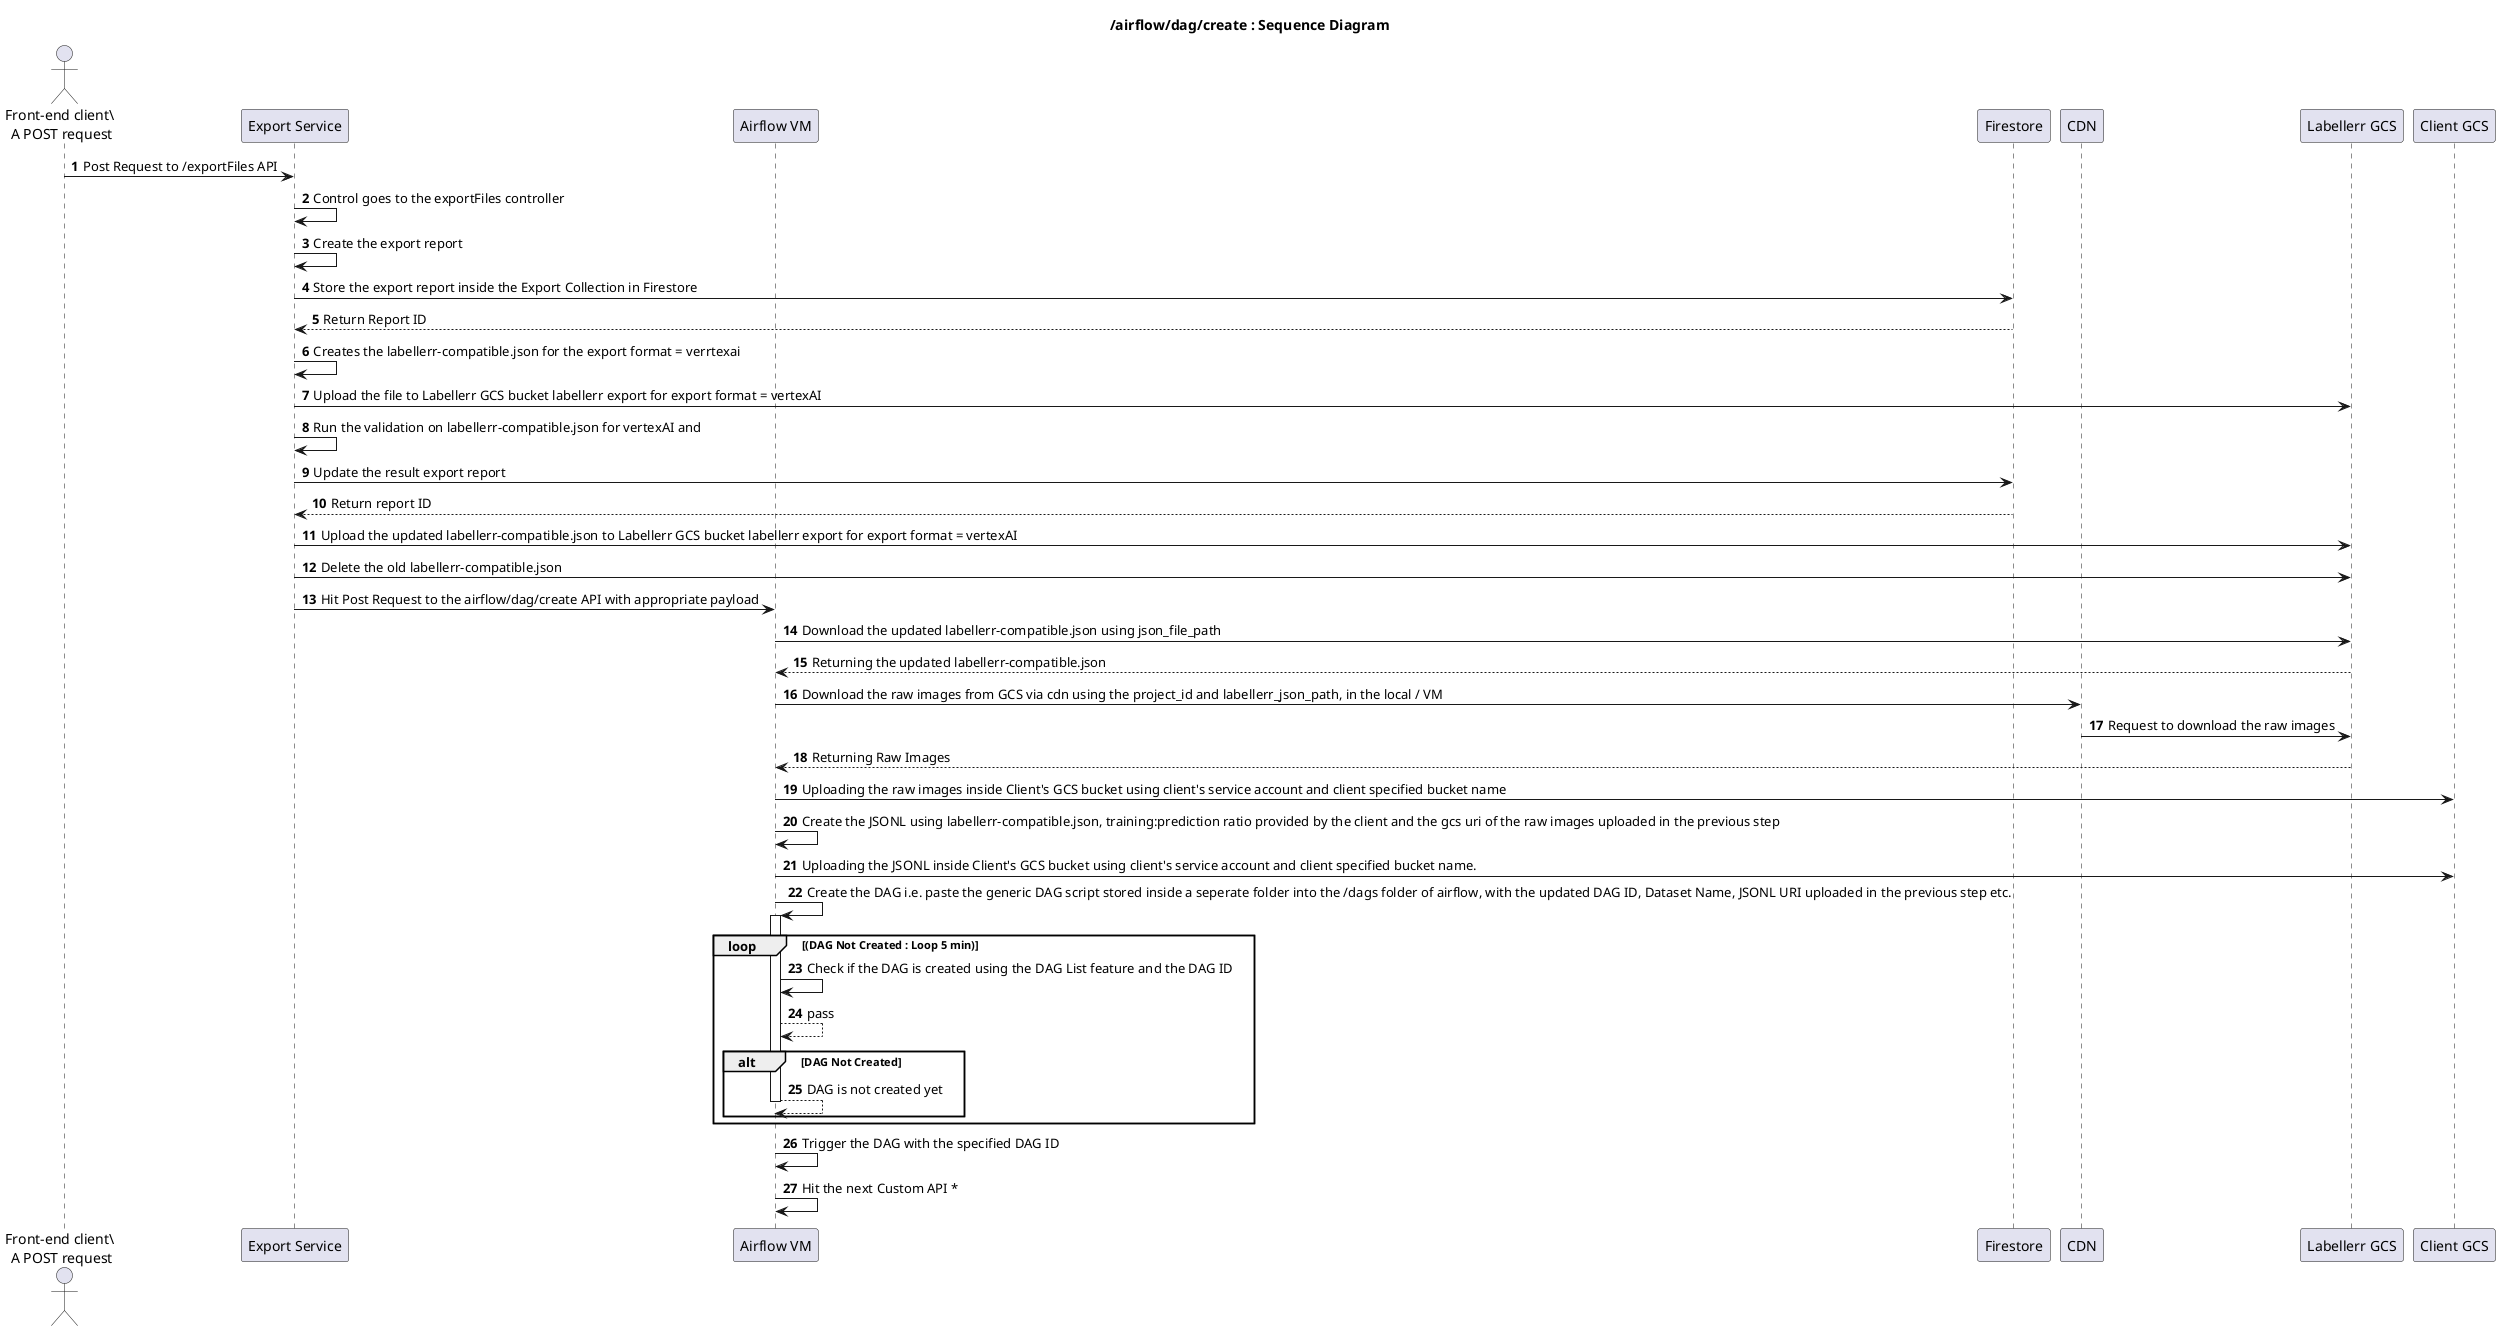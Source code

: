 @startuml
title /airflow/dag/create : Sequence Diagram
autonumber
actor "Front-end client\ \nA POST request" as req

participant "Export Service" as exp
participant "Airflow VM" as air
participant "Firestore" as fir
participant "CDN" as cdn
participant "Labellerr GCS" as gcs
participant "Client GCS" as gcsClient

req -> exp: Post Request to /exportFiles API
exp -> exp: Control goes to the exportFiles controller
exp -> exp: Create the export report
exp -> fir: Store the export report inside the Export Collection in Firestore
fir --> exp: Return Report ID
exp -> exp: Creates the labellerr-compatible.json for the export format = verrtexai
exp -> gcs: Upload the file to Labellerr GCS bucket labellerr export for export format = vertexAI

exp -> exp: Run the validation on labellerr-compatible.json for vertexAI and 
exp -> fir: Update the result export report
fir --> exp: Return report ID
exp -> gcs: Upload the updated labellerr-compatible.json to Labellerr GCS bucket labellerr export for export format = vertexAI
exp -> gcs: Delete the old labellerr-compatible.json

exp -> air: Hit Post Request to the airflow/dag/create API with appropriate payload
air -> gcs: Download the updated labellerr-compatible.json using json_file_path
gcs --> air: Returning the updated labellerr-compatible.json
air -> cdn: Download the raw images from GCS via cdn using the project_id and labellerr_json_path, in the local / VM
cdn -> gcs: Request to download the raw images
gcs --> air: Returning Raw Images
air -> gcsClient: Uploading the raw images inside Client's GCS bucket using client's service account and client specified bucket name
air -> air: Create the JSONL using labellerr-compatible.json, training:prediction ratio provided by the client and the gcs uri of the raw images uploaded in the previous step
air -> gcsClient: Uploading the JSONL inside Client's GCS bucket using client's service account and client specified bucket name.
air -> air: Create the DAG i.e. paste the generic DAG script stored inside a seperate folder into the /dags folder of airflow, with the updated DAG ID, Dataset Name, JSONL URI uploaded in the previous step etc.

loop (DAG Not Created : Loop 5 min)
activate air
air -> air: Check if the DAG is created using the DAG List feature and the DAG ID
air --> air: pass
alt DAG Not Created
    air --> air: DAG is not created yet
    deactivate air
end
end

air -> air: Trigger the DAG with the specified DAG ID
air -> air: Hit the next Custom API *

@enduml
